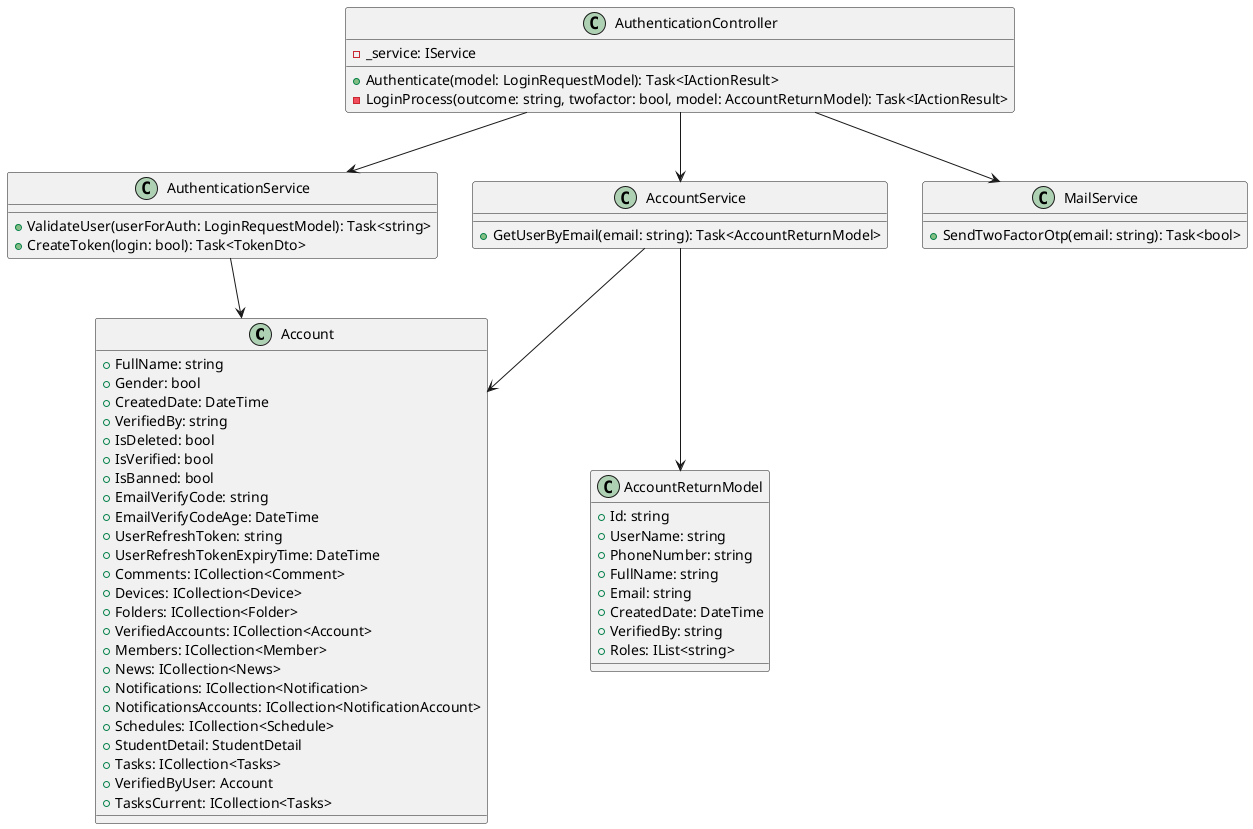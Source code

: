 @startuml


class Account {
  +FullName: string
  +Gender: bool
  +CreatedDate: DateTime
  +VerifiedBy: string
  +IsDeleted: bool
  +IsVerified: bool
  +IsBanned: bool
  +EmailVerifyCode: string
  +EmailVerifyCodeAge: DateTime
  +UserRefreshToken: string
  +UserRefreshTokenExpiryTime: DateTime
  +Comments: ICollection<Comment>
  +Devices: ICollection<Device>
  +Folders: ICollection<Folder>
  +VerifiedAccounts: ICollection<Account>
  +Members: ICollection<Member>
  +News: ICollection<News>
  +Notifications: ICollection<Notification>
  +NotificationsAccounts: ICollection<NotificationAccount>
  +Schedules: ICollection<Schedule>
  +StudentDetail: StudentDetail
  +Tasks: ICollection<Tasks>
  +VerifiedByUser: Account
  +TasksCurrent: ICollection<Tasks>
}

class AccountReturnModel {
  +Id: string
  +UserName: string
  +PhoneNumber: string
  +FullName: string
  +Email: string
  +CreatedDate: DateTime
  +VerifiedBy: string
  +Roles: IList<string>
}

class AuthenticationController {
  -_service: IService
  +Authenticate(model: LoginRequestModel): Task<IActionResult>
  -LoginProcess(outcome: string, twofactor: bool, model: AccountReturnModel): Task<IActionResult>
}

class AuthenticationService {
  +ValidateUser(userForAuth: LoginRequestModel): Task<string>
  +CreateToken(login: bool): Task<TokenDto>
}

class AccountService {
  +GetUserByEmail(email: string): Task<AccountReturnModel>
}

class MailService {
  +SendTwoFactorOtp(email: string): Task<bool>
}


AuthenticationController --> AuthenticationService
AuthenticationController --> AccountService
AuthenticationController --> MailService
AuthenticationService --> Account
AccountService --> Account
AccountService --> AccountReturnModel

@enduml